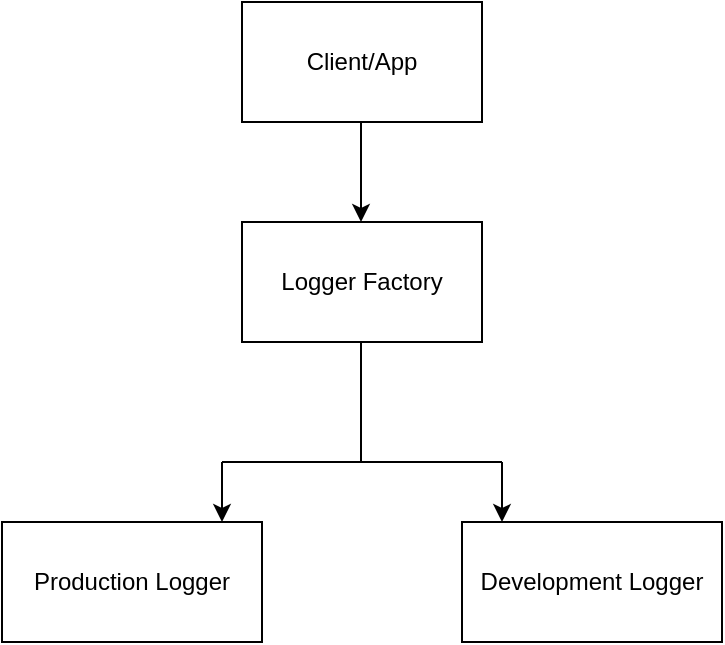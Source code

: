 <mxfile>
    <diagram id="o0-yE4R957Eu6GbSJKNv" name="factory Method">
        <mxGraphModel dx="407" dy="486" grid="1" gridSize="10" guides="1" tooltips="1" connect="1" arrows="1" fold="1" page="1" pageScale="1" pageWidth="850" pageHeight="1100" math="0" shadow="0">
            <root>
                <mxCell id="0"/>
                <mxCell id="1" parent="0"/>
                <mxCell id="2" value="Client/App" style="rounded=0;whiteSpace=wrap;html=1;" parent="1" vertex="1">
                    <mxGeometry x="160" y="60" width="120" height="60" as="geometry"/>
                </mxCell>
                <mxCell id="5" value="" style="endArrow=classic;html=1;" parent="1" edge="1">
                    <mxGeometry width="50" height="50" relative="1" as="geometry">
                        <mxPoint x="219.5" y="120" as="sourcePoint"/>
                        <mxPoint x="219.5" y="170" as="targetPoint"/>
                    </mxGeometry>
                </mxCell>
                <mxCell id="6" value="Logger Factory&lt;br&gt;" style="rounded=0;whiteSpace=wrap;html=1;" parent="1" vertex="1">
                    <mxGeometry x="160" y="170" width="120" height="60" as="geometry"/>
                </mxCell>
                <mxCell id="7" value="" style="endArrow=none;html=1;" parent="1" edge="1">
                    <mxGeometry width="50" height="50" relative="1" as="geometry">
                        <mxPoint x="219.5" y="290" as="sourcePoint"/>
                        <mxPoint x="219.5" y="230" as="targetPoint"/>
                    </mxGeometry>
                </mxCell>
                <mxCell id="8" value="" style="endArrow=none;html=1;" parent="1" edge="1">
                    <mxGeometry width="50" height="50" relative="1" as="geometry">
                        <mxPoint x="220" y="290" as="sourcePoint"/>
                        <mxPoint x="290" y="290" as="targetPoint"/>
                    </mxGeometry>
                </mxCell>
                <mxCell id="9" value="" style="endArrow=none;html=1;" parent="1" edge="1">
                    <mxGeometry width="50" height="50" relative="1" as="geometry">
                        <mxPoint x="150" y="290" as="sourcePoint"/>
                        <mxPoint x="220" y="290" as="targetPoint"/>
                    </mxGeometry>
                </mxCell>
                <mxCell id="10" value="" style="endArrow=classic;html=1;" parent="1" edge="1">
                    <mxGeometry width="50" height="50" relative="1" as="geometry">
                        <mxPoint x="150" y="290" as="sourcePoint"/>
                        <mxPoint x="150" y="320" as="targetPoint"/>
                    </mxGeometry>
                </mxCell>
                <mxCell id="11" value="" style="endArrow=classic;html=1;" parent="1" edge="1">
                    <mxGeometry width="50" height="50" relative="1" as="geometry">
                        <mxPoint x="290" y="290" as="sourcePoint"/>
                        <mxPoint x="290" y="320" as="targetPoint"/>
                    </mxGeometry>
                </mxCell>
                <mxCell id="12" value="Production Logger" style="rounded=0;whiteSpace=wrap;html=1;" parent="1" vertex="1">
                    <mxGeometry x="40" y="320" width="130" height="60" as="geometry"/>
                </mxCell>
                <mxCell id="13" value="Development Logger" style="rounded=0;whiteSpace=wrap;html=1;" parent="1" vertex="1">
                    <mxGeometry x="270" y="320" width="130" height="60" as="geometry"/>
                </mxCell>
            </root>
        </mxGraphModel>
    </diagram>
    <diagram id="wHayFWKD-CwvCVJunfBV" name="builder Pattern">
        <mxGraphModel dx="407" dy="486" grid="1" gridSize="10" guides="1" tooltips="1" connect="1" arrows="1" fold="1" page="1" pageScale="1" pageWidth="850" pageHeight="1100" math="0" shadow="0">
            <root>
                <mxCell id="mLqBqtTbFhqudTTmzgpJ-0"/>
                <mxCell id="mLqBqtTbFhqudTTmzgpJ-1" parent="mLqBqtTbFhqudTTmzgpJ-0"/>
                <mxCell id="mLqBqtTbFhqudTTmzgpJ-2" value="App&lt;br&gt;" style="rounded=0;whiteSpace=wrap;html=1;" parent="mLqBqtTbFhqudTTmzgpJ-1" vertex="1">
                    <mxGeometry x="100" y="60" width="120" height="60" as="geometry"/>
                </mxCell>
                <mxCell id="mLqBqtTbFhqudTTmzgpJ-3" value="" style="endArrow=none;html=1;" parent="mLqBqtTbFhqudTTmzgpJ-1" edge="1">
                    <mxGeometry width="50" height="50" relative="1" as="geometry">
                        <mxPoint x="159.5" y="180" as="sourcePoint"/>
                        <mxPoint x="159.5" y="120" as="targetPoint"/>
                    </mxGeometry>
                </mxCell>
                <mxCell id="mLqBqtTbFhqudTTmzgpJ-4" value="" style="endArrow=none;html=1;" parent="mLqBqtTbFhqudTTmzgpJ-1" edge="1">
                    <mxGeometry width="50" height="50" relative="1" as="geometry">
                        <mxPoint x="80" y="180" as="sourcePoint"/>
                        <mxPoint x="250" y="180" as="targetPoint"/>
                    </mxGeometry>
                </mxCell>
                <mxCell id="mLqBqtTbFhqudTTmzgpJ-5" value="" style="endArrow=classic;html=1;" parent="mLqBqtTbFhqudTTmzgpJ-1" edge="1">
                    <mxGeometry width="50" height="50" relative="1" as="geometry">
                        <mxPoint x="250" y="180" as="sourcePoint"/>
                        <mxPoint x="250" y="240" as="targetPoint"/>
                    </mxGeometry>
                </mxCell>
                <mxCell id="mLqBqtTbFhqudTTmzgpJ-6" value="" style="endArrow=classic;html=1;" parent="mLqBqtTbFhqudTTmzgpJ-1" edge="1">
                    <mxGeometry width="50" height="50" relative="1" as="geometry">
                        <mxPoint x="80" y="180" as="sourcePoint"/>
                        <mxPoint x="80" y="240" as="targetPoint"/>
                    </mxGeometry>
                </mxCell>
                <mxCell id="mLqBqtTbFhqudTTmzgpJ-7" value="DirScrapper" style="rounded=0;whiteSpace=wrap;html=1;" parent="mLqBqtTbFhqudTTmzgpJ-1" vertex="1">
                    <mxGeometry x="30" y="240" width="120" height="60" as="geometry"/>
                </mxCell>
                <mxCell id="mLqBqtTbFhqudTTmzgpJ-8" value="ScrapperMethods" style="rounded=0;whiteSpace=wrap;html=1;" parent="mLqBqtTbFhqudTTmzgpJ-1" vertex="1">
                    <mxGeometry x="220" y="240" width="120" height="60" as="geometry"/>
                </mxCell>
                <mxCell id="mLqBqtTbFhqudTTmzgpJ-9" value="" style="endArrow=classic;html=1;entryX=0;entryY=0.5;entryDx=0;entryDy=0;" parent="mLqBqtTbFhqudTTmzgpJ-1" source="mLqBqtTbFhqudTTmzgpJ-7" target="mLqBqtTbFhqudTTmzgpJ-8" edge="1">
                    <mxGeometry width="50" height="50" relative="1" as="geometry">
                        <mxPoint x="180" y="270" as="sourcePoint"/>
                        <mxPoint x="230" y="220" as="targetPoint"/>
                    </mxGeometry>
                </mxCell>
                <mxCell id="mLqBqtTbFhqudTTmzgpJ-10" value="" style="endArrow=none;html=1;" parent="mLqBqtTbFhqudTTmzgpJ-1" edge="1">
                    <mxGeometry width="50" height="50" relative="1" as="geometry">
                        <mxPoint x="279.5" y="360" as="sourcePoint"/>
                        <mxPoint x="279.5" y="300" as="targetPoint"/>
                    </mxGeometry>
                </mxCell>
                <mxCell id="mLqBqtTbFhqudTTmzgpJ-11" value="" style="endArrow=none;html=1;" parent="mLqBqtTbFhqudTTmzgpJ-1" edge="1">
                    <mxGeometry width="50" height="50" relative="1" as="geometry">
                        <mxPoint x="200" y="360" as="sourcePoint"/>
                        <mxPoint x="370" y="360" as="targetPoint"/>
                    </mxGeometry>
                </mxCell>
                <mxCell id="mLqBqtTbFhqudTTmzgpJ-12" value="" style="endArrow=classic;html=1;" parent="mLqBqtTbFhqudTTmzgpJ-1" edge="1">
                    <mxGeometry width="50" height="50" relative="1" as="geometry">
                        <mxPoint x="200" y="360" as="sourcePoint"/>
                        <mxPoint x="200" y="420" as="targetPoint"/>
                    </mxGeometry>
                </mxCell>
                <mxCell id="mLqBqtTbFhqudTTmzgpJ-13" value="" style="endArrow=classic;html=1;" parent="mLqBqtTbFhqudTTmzgpJ-1" edge="1">
                    <mxGeometry width="50" height="50" relative="1" as="geometry">
                        <mxPoint x="370" y="360" as="sourcePoint"/>
                        <mxPoint x="370" y="420" as="targetPoint"/>
                    </mxGeometry>
                </mxCell>
                <mxCell id="mLqBqtTbFhqudTTmzgpJ-14" value="TextFile" style="rounded=0;whiteSpace=wrap;html=1;" parent="mLqBqtTbFhqudTTmzgpJ-1" vertex="1">
                    <mxGeometry x="140" y="420" width="120" height="60" as="geometry"/>
                </mxCell>
                <mxCell id="mLqBqtTbFhqudTTmzgpJ-15" value="JSONFile" style="rounded=0;whiteSpace=wrap;html=1;" parent="mLqBqtTbFhqudTTmzgpJ-1" vertex="1">
                    <mxGeometry x="310" y="420" width="120" height="60" as="geometry"/>
                </mxCell>
            </root>
        </mxGraphModel>
    </diagram>
    <diagram id="nXdi7vv8FaqwINzFK77J" name="factory-method">
        <mxGraphModel dx="407" dy="486" grid="1" gridSize="10" guides="1" tooltips="1" connect="1" arrows="1" fold="1" page="1" pageScale="1" pageWidth="850" pageHeight="1100" math="0" shadow="0">
            <root>
                <mxCell id="f3AF6Br6NbCOZS2NPLmf-0"/>
                <mxCell id="f3AF6Br6NbCOZS2NPLmf-1" parent="f3AF6Br6NbCOZS2NPLmf-0"/>
                <mxCell id="2V8bZpoE3Uj-pWCB2qM4-0" value="App&lt;br&gt;" style="rounded=0;whiteSpace=wrap;html=1;" parent="f3AF6Br6NbCOZS2NPLmf-1" vertex="1">
                    <mxGeometry x="100" y="60" width="120" height="60" as="geometry"/>
                </mxCell>
                <mxCell id="2V8bZpoE3Uj-pWCB2qM4-1" value="" style="endArrow=none;html=1;" parent="f3AF6Br6NbCOZS2NPLmf-1" edge="1">
                    <mxGeometry width="50" height="50" relative="1" as="geometry">
                        <mxPoint x="159.5" y="180" as="sourcePoint"/>
                        <mxPoint x="159.5" y="120" as="targetPoint"/>
                    </mxGeometry>
                </mxCell>
                <mxCell id="2V8bZpoE3Uj-pWCB2qM4-2" value="" style="endArrow=none;html=1;" parent="f3AF6Br6NbCOZS2NPLmf-1" edge="1">
                    <mxGeometry width="50" height="50" relative="1" as="geometry">
                        <mxPoint x="80" y="180" as="sourcePoint"/>
                        <mxPoint x="250" y="180" as="targetPoint"/>
                    </mxGeometry>
                </mxCell>
                <mxCell id="2V8bZpoE3Uj-pWCB2qM4-3" value="" style="endArrow=classic;html=1;" parent="f3AF6Br6NbCOZS2NPLmf-1" edge="1">
                    <mxGeometry width="50" height="50" relative="1" as="geometry">
                        <mxPoint x="250" y="180" as="sourcePoint"/>
                        <mxPoint x="250" y="240" as="targetPoint"/>
                    </mxGeometry>
                </mxCell>
                <mxCell id="2V8bZpoE3Uj-pWCB2qM4-4" value="" style="endArrow=classic;html=1;" parent="f3AF6Br6NbCOZS2NPLmf-1" edge="1">
                    <mxGeometry width="50" height="50" relative="1" as="geometry">
                        <mxPoint x="80" y="180" as="sourcePoint"/>
                        <mxPoint x="80" y="240" as="targetPoint"/>
                    </mxGeometry>
                </mxCell>
                <mxCell id="2V8bZpoE3Uj-pWCB2qM4-5" value="AbstractDivScrapper" style="rounded=0;whiteSpace=wrap;html=1;" parent="f3AF6Br6NbCOZS2NPLmf-1" vertex="1">
                    <mxGeometry x="30" y="240" width="120" height="60" as="geometry"/>
                </mxCell>
                <mxCell id="2V8bZpoE3Uj-pWCB2qM4-6" value="ScrapperMethods" style="rounded=0;whiteSpace=wrap;html=1;" parent="f3AF6Br6NbCOZS2NPLmf-1" vertex="1">
                    <mxGeometry x="220" y="240" width="120" height="60" as="geometry"/>
                </mxCell>
                <mxCell id="2V8bZpoE3Uj-pWCB2qM4-7" value="" style="endArrow=classic;html=1;" parent="f3AF6Br6NbCOZS2NPLmf-1" source="2V8bZpoE3Uj-pWCB2qM4-6" target="2V8bZpoE3Uj-pWCB2qM4-5" edge="1">
                    <mxGeometry width="50" height="50" relative="1" as="geometry">
                        <mxPoint x="210" y="254" as="sourcePoint"/>
                        <mxPoint x="170" y="253.64" as="targetPoint"/>
                    </mxGeometry>
                </mxCell>
                <mxCell id="2V8bZpoE3Uj-pWCB2qM4-8" value="" style="endArrow=none;html=1;" parent="f3AF6Br6NbCOZS2NPLmf-1" edge="1">
                    <mxGeometry width="50" height="50" relative="1" as="geometry">
                        <mxPoint x="279.5" y="360" as="sourcePoint"/>
                        <mxPoint x="279.5" y="300" as="targetPoint"/>
                    </mxGeometry>
                </mxCell>
                <mxCell id="2V8bZpoE3Uj-pWCB2qM4-9" value="" style="endArrow=none;html=1;" parent="f3AF6Br6NbCOZS2NPLmf-1" edge="1">
                    <mxGeometry width="50" height="50" relative="1" as="geometry">
                        <mxPoint x="200" y="360" as="sourcePoint"/>
                        <mxPoint x="370" y="360" as="targetPoint"/>
                    </mxGeometry>
                </mxCell>
                <mxCell id="2V8bZpoE3Uj-pWCB2qM4-10" value="" style="endArrow=classic;html=1;" parent="f3AF6Br6NbCOZS2NPLmf-1" edge="1">
                    <mxGeometry width="50" height="50" relative="1" as="geometry">
                        <mxPoint x="200" y="360" as="sourcePoint"/>
                        <mxPoint x="200" y="420" as="targetPoint"/>
                    </mxGeometry>
                </mxCell>
                <mxCell id="2V8bZpoE3Uj-pWCB2qM4-11" value="" style="endArrow=classic;html=1;" parent="f3AF6Br6NbCOZS2NPLmf-1" edge="1">
                    <mxGeometry width="50" height="50" relative="1" as="geometry">
                        <mxPoint x="370" y="360" as="sourcePoint"/>
                        <mxPoint x="370" y="420" as="targetPoint"/>
                    </mxGeometry>
                </mxCell>
                <mxCell id="2V8bZpoE3Uj-pWCB2qM4-12" value="TextFile" style="rounded=0;whiteSpace=wrap;html=1;" parent="f3AF6Br6NbCOZS2NPLmf-1" vertex="1">
                    <mxGeometry x="140" y="420" width="120" height="60" as="geometry"/>
                </mxCell>
                <mxCell id="2V8bZpoE3Uj-pWCB2qM4-13" value="JSONFile" style="rounded=0;whiteSpace=wrap;html=1;" parent="f3AF6Br6NbCOZS2NPLmf-1" vertex="1">
                    <mxGeometry x="310" y="420" width="120" height="60" as="geometry"/>
                </mxCell>
            </root>
        </mxGraphModel>
    </diagram>
    <diagram id="Od4td4f9VTmJCuwd_jNe" name="Pub-Sub Architectures">
        <mxGraphModel dx="391" dy="200" grid="1" gridSize="10" guides="1" tooltips="1" connect="1" arrows="1" fold="1" page="1" pageScale="1" pageWidth="850" pageHeight="1100" math="0" shadow="0">
            <root>
                <mxCell id="iI7gS6RGSBDP_kD2AQRR-0"/>
                <mxCell id="iI7gS6RGSBDP_kD2AQRR-1" parent="iI7gS6RGSBDP_kD2AQRR-0"/>
                <mxCell id="iI7gS6RGSBDP_kD2AQRR-2" value="Subcribable&lt;br&gt;Object&lt;br&gt;" style="rounded=0;whiteSpace=wrap;html=1;" vertex="1" parent="iI7gS6RGSBDP_kD2AQRR-1">
                    <mxGeometry x="40" y="150" width="120" height="60" as="geometry"/>
                </mxCell>
                <mxCell id="iI7gS6RGSBDP_kD2AQRR-4" value="" style="endArrow=classic;html=1;" edge="1" parent="iI7gS6RGSBDP_kD2AQRR-1">
                    <mxGeometry width="50" height="50" relative="1" as="geometry">
                        <mxPoint x="160" y="179.5" as="sourcePoint"/>
                        <mxPoint x="260" y="179.5" as="targetPoint"/>
                    </mxGeometry>
                </mxCell>
                <mxCell id="iI7gS6RGSBDP_kD2AQRR-5" value="Subscriber&lt;br&gt;" style="rounded=0;whiteSpace=wrap;html=1;" vertex="1" parent="iI7gS6RGSBDP_kD2AQRR-1">
                    <mxGeometry x="260" y="150" width="120" height="60" as="geometry"/>
                </mxCell>
                <mxCell id="iI7gS6RGSBDP_kD2AQRR-6" value="" style="endArrow=classic;html=1;" edge="1" parent="iI7gS6RGSBDP_kD2AQRR-1">
                    <mxGeometry width="50" height="50" relative="1" as="geometry">
                        <mxPoint x="200" y="180" as="sourcePoint"/>
                        <mxPoint x="260" y="270" as="targetPoint"/>
                        <Array as="points">
                            <mxPoint x="200" y="270"/>
                        </Array>
                    </mxGeometry>
                </mxCell>
                <mxCell id="iI7gS6RGSBDP_kD2AQRR-7" value="Subscriber&lt;br&gt;" style="rounded=0;whiteSpace=wrap;html=1;" vertex="1" parent="iI7gS6RGSBDP_kD2AQRR-1">
                    <mxGeometry x="260" y="250" width="120" height="60" as="geometry"/>
                </mxCell>
                <mxCell id="iI7gS6RGSBDP_kD2AQRR-8" value="Subscribable Base class" style="rounded=0;whiteSpace=wrap;html=1;" vertex="1" parent="iI7gS6RGSBDP_kD2AQRR-1">
                    <mxGeometry x="30" y="30" width="120" height="60" as="geometry"/>
                </mxCell>
                <mxCell id="iI7gS6RGSBDP_kD2AQRR-9" value="" style="endArrow=classic;html=1;" edge="1" parent="iI7gS6RGSBDP_kD2AQRR-1">
                    <mxGeometry width="50" height="50" relative="1" as="geometry">
                        <mxPoint x="90" y="90" as="sourcePoint"/>
                        <mxPoint x="90" y="150" as="targetPoint"/>
                    </mxGeometry>
                </mxCell>
            </root>
        </mxGraphModel>
    </diagram>
    <diagram id="jvclVsjwdpVy0XGKoB1v" name="Command Stack">
        <mxGraphModel dx="654" dy="596" grid="1" gridSize="10" guides="1" tooltips="1" connect="1" arrows="1" fold="1" page="1" pageScale="1" pageWidth="850" pageHeight="1100" math="0" shadow="0">
            <root>
                <mxCell id="o6_AOy_hwy2tLqqVUTO4-0"/>
                <mxCell id="o6_AOy_hwy2tLqqVUTO4-1" parent="o6_AOy_hwy2tLqqVUTO4-0"/>
                <mxCell id="o6_AOy_hwy2tLqqVUTO4-3" value="Command Stack" style="swimlane;fontStyle=0;childLayout=stackLayout;horizontal=1;startSize=26;fillColor=none;horizontalStack=0;resizeParent=1;resizeParentMax=0;resizeLast=0;collapsible=1;marginBottom=0;" vertex="1" parent="o6_AOy_hwy2tLqqVUTO4-1">
                    <mxGeometry x="80" y="210" width="130" height="140" as="geometry"/>
                </mxCell>
                <mxCell id="o6_AOy_hwy2tLqqVUTO4-4" value="stack" style="text;strokeColor=none;fillColor=none;align=left;verticalAlign=top;spacingLeft=4;spacingRight=4;overflow=hidden;rotatable=0;points=[[0,0.5],[1,0.5]];portConstraint=eastwest;" vertex="1" parent="o6_AOy_hwy2tLqqVUTO4-3">
                    <mxGeometry y="26" width="130" height="26" as="geometry"/>
                </mxCell>
                <mxCell id="o6_AOy_hwy2tLqqVUTO4-5" value="execute&#10;" style="text;strokeColor=none;fillColor=none;align=left;verticalAlign=top;spacingLeft=4;spacingRight=4;overflow=hidden;rotatable=0;points=[[0,0.5],[1,0.5]];portConstraint=eastwest;" vertex="1" parent="o6_AOy_hwy2tLqqVUTO4-3">
                    <mxGeometry y="52" width="130" height="26" as="geometry"/>
                </mxCell>
                <mxCell id="o6_AOy_hwy2tLqqVUTO4-6" value="undo&#10;&#10;state" style="text;strokeColor=none;fillColor=none;align=left;verticalAlign=top;spacingLeft=4;spacingRight=4;overflow=hidden;rotatable=0;points=[[0,0.5],[1,0.5]];portConstraint=eastwest;" vertex="1" parent="o6_AOy_hwy2tLqqVUTO4-3">
                    <mxGeometry y="78" width="130" height="62" as="geometry"/>
                </mxCell>
                <mxCell id="o6_AOy_hwy2tLqqVUTO4-7" value="" style="rounded=0;whiteSpace=wrap;html=1;" vertex="1" parent="o6_AOy_hwy2tLqqVUTO4-1">
                    <mxGeometry x="305" y="210" width="120" height="60" as="geometry"/>
                </mxCell>
                <mxCell id="o6_AOy_hwy2tLqqVUTO4-8" value="" style="rounded=0;whiteSpace=wrap;html=1;" vertex="1" parent="o6_AOy_hwy2tLqqVUTO4-1">
                    <mxGeometry x="310" y="220" width="120" height="60" as="geometry"/>
                </mxCell>
                <mxCell id="o6_AOy_hwy2tLqqVUTO4-9" value="Command" style="swimlane;fontStyle=0;childLayout=stackLayout;horizontal=1;startSize=26;fillColor=none;horizontalStack=0;resizeParent=1;resizeParentMax=0;resizeLast=0;collapsible=1;marginBottom=0;" vertex="1" parent="o6_AOy_hwy2tLqqVUTO4-1">
                    <mxGeometry x="320" y="250" width="140" height="78" as="geometry"/>
                </mxCell>
                <mxCell id="o6_AOy_hwy2tLqqVUTO4-10" value="execute" style="text;strokeColor=none;fillColor=none;align=left;verticalAlign=top;spacingLeft=4;spacingRight=4;overflow=hidden;rotatable=0;points=[[0,0.5],[1,0.5]];portConstraint=eastwest;" vertex="1" parent="o6_AOy_hwy2tLqqVUTO4-9">
                    <mxGeometry y="26" width="140" height="26" as="geometry"/>
                </mxCell>
                <mxCell id="o6_AOy_hwy2tLqqVUTO4-11" value="undo" style="text;strokeColor=none;fillColor=none;align=left;verticalAlign=top;spacingLeft=4;spacingRight=4;overflow=hidden;rotatable=0;points=[[0,0.5],[1,0.5]];portConstraint=eastwest;" vertex="1" parent="o6_AOy_hwy2tLqqVUTO4-9">
                    <mxGeometry y="52" width="140" height="26" as="geometry"/>
                </mxCell>
                <mxCell id="o6_AOy_hwy2tLqqVUTO4-13" value="" style="endArrow=classic;html=1;entryX=0;entryY=0.5;entryDx=0;entryDy=0;" edge="1" parent="o6_AOy_hwy2tLqqVUTO4-1" target="o6_AOy_hwy2tLqqVUTO4-10">
                    <mxGeometry width="50" height="50" relative="1" as="geometry">
                        <mxPoint x="210" y="290" as="sourcePoint"/>
                        <mxPoint x="260" y="240" as="targetPoint"/>
                    </mxGeometry>
                </mxCell>
                <mxCell id="o6_AOy_hwy2tLqqVUTO4-15" value="Command pattern allows you to maintain a stack of commands&lt;br&gt;&amp;nbsp;apply to a state&amp;nbsp; and then you can do&lt;br&gt;&amp;nbsp;and undo them.Like time travel state management" style="text;html=1;align=center;verticalAlign=middle;resizable=0;points=[];autosize=1;strokeColor=none;fillColor=none;" vertex="1" parent="o6_AOy_hwy2tLqqVUTO4-1">
                    <mxGeometry x="70" y="50" width="350" height="50" as="geometry"/>
                </mxCell>
            </root>
        </mxGraphModel>
    </diagram>
</mxfile>